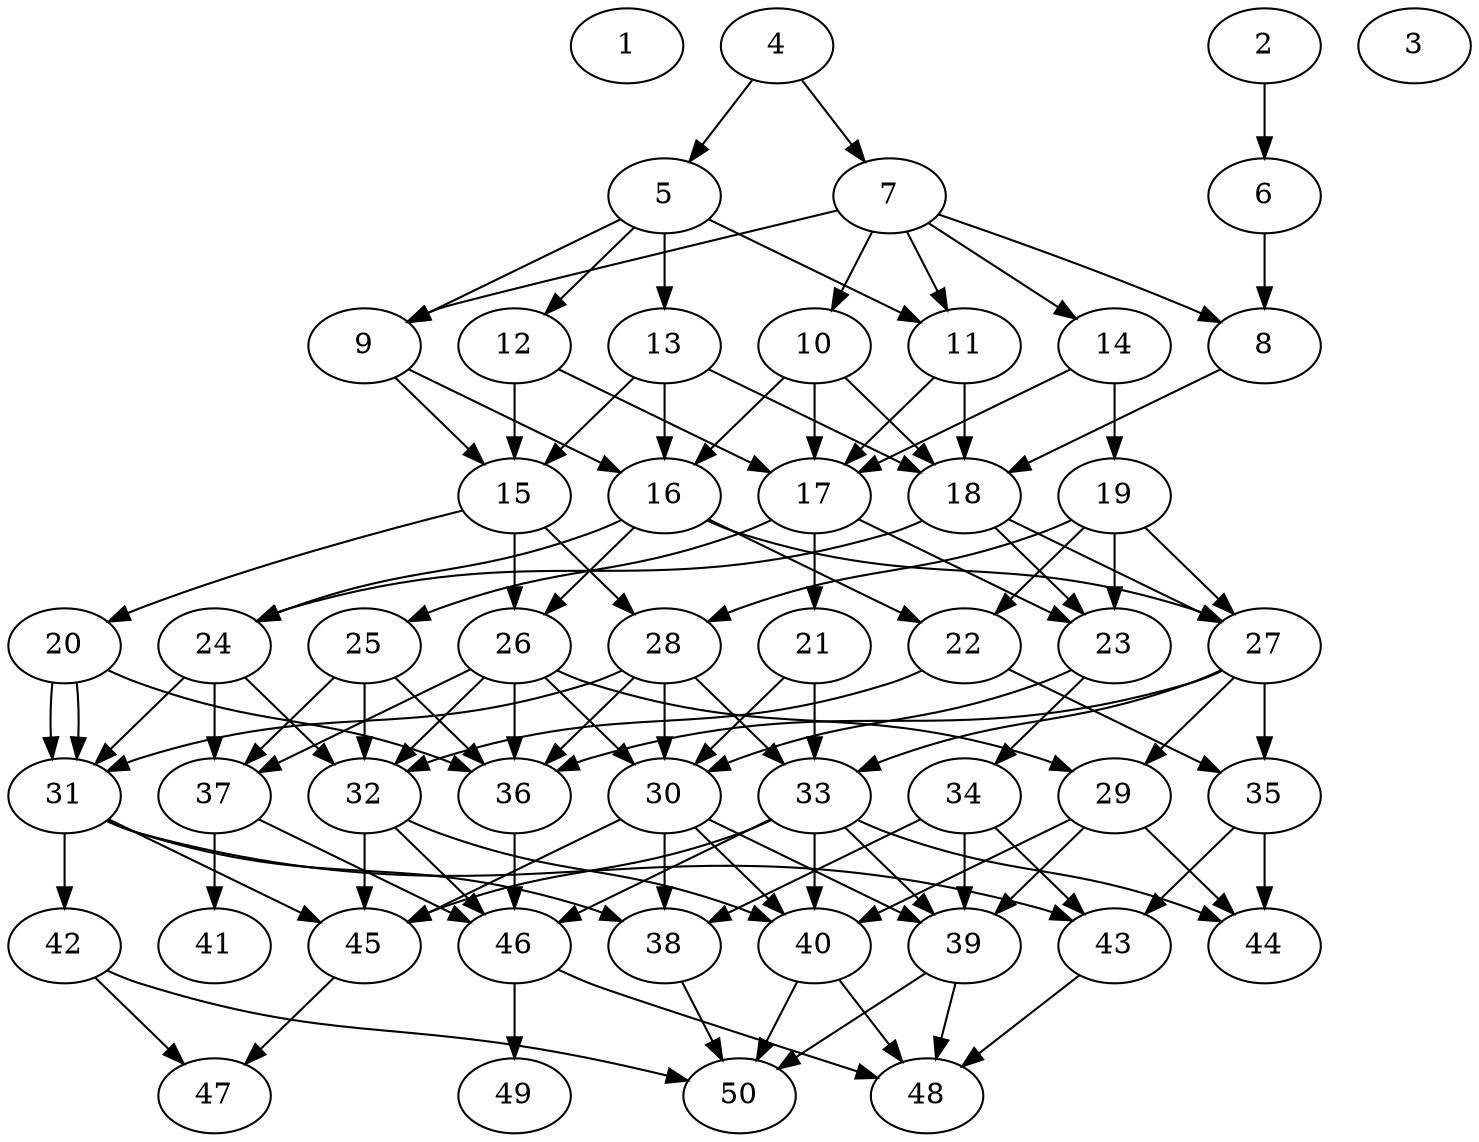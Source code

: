 // DAG automatically generated by daggen at Tue Aug  6 16:32:29 2019
// ./daggen --dot -n 50 --ccr 0.3 --fat 0.5 --regular 0.5 --density 0.5 --mindata 5242880 --maxdata 52428800 
digraph G {
  1 [size="138055680", alpha="0.07", expect_size="41416704"] 
  2 [size="66556587", alpha="0.19", expect_size="19966976"] 
  2 -> 6 [size ="19966976"]
  3 [size="38789120", alpha="0.11", expect_size="11636736"] 
  4 [size="162286933", alpha="0.00", expect_size="48686080"] 
  4 -> 5 [size ="48686080"]
  4 -> 7 [size ="48686080"]
  5 [size="70034773", alpha="0.07", expect_size="21010432"] 
  5 -> 9 [size ="21010432"]
  5 -> 11 [size ="21010432"]
  5 -> 12 [size ="21010432"]
  5 -> 13 [size ="21010432"]
  6 [size="40813227", alpha="0.17", expect_size="12243968"] 
  6 -> 8 [size ="12243968"]
  7 [size="81926827", alpha="0.01", expect_size="24578048"] 
  7 -> 8 [size ="24578048"]
  7 -> 9 [size ="24578048"]
  7 -> 10 [size ="24578048"]
  7 -> 11 [size ="24578048"]
  7 -> 14 [size ="24578048"]
  8 [size="34686293", alpha="0.03", expect_size="10405888"] 
  8 -> 18 [size ="10405888"]
  9 [size="36952747", alpha="0.09", expect_size="11085824"] 
  9 -> 15 [size ="11085824"]
  9 -> 16 [size ="11085824"]
  10 [size="162884267", alpha="0.05", expect_size="48865280"] 
  10 -> 16 [size ="48865280"]
  10 -> 17 [size ="48865280"]
  10 -> 18 [size ="48865280"]
  11 [size="74666667", alpha="0.12", expect_size="22400000"] 
  11 -> 17 [size ="22400000"]
  11 -> 18 [size ="22400000"]
  12 [size="127805440", alpha="0.10", expect_size="38341632"] 
  12 -> 15 [size ="38341632"]
  12 -> 17 [size ="38341632"]
  13 [size="117643947", alpha="0.06", expect_size="35293184"] 
  13 -> 15 [size ="35293184"]
  13 -> 16 [size ="35293184"]
  13 -> 18 [size ="35293184"]
  14 [size="49131520", alpha="0.04", expect_size="14739456"] 
  14 -> 17 [size ="14739456"]
  14 -> 19 [size ="14739456"]
  15 [size="52947627", alpha="0.15", expect_size="15884288"] 
  15 -> 20 [size ="15884288"]
  15 -> 26 [size ="15884288"]
  15 -> 28 [size ="15884288"]
  16 [size="109479253", alpha="0.20", expect_size="32843776"] 
  16 -> 22 [size ="32843776"]
  16 -> 24 [size ="32843776"]
  16 -> 26 [size ="32843776"]
  16 -> 27 [size ="32843776"]
  17 [size="88033280", alpha="0.00", expect_size="26409984"] 
  17 -> 21 [size ="26409984"]
  17 -> 23 [size ="26409984"]
  17 -> 25 [size ="26409984"]
  18 [size="98495147", alpha="0.12", expect_size="29548544"] 
  18 -> 23 [size ="29548544"]
  18 -> 24 [size ="29548544"]
  18 -> 27 [size ="29548544"]
  19 [size="123323733", alpha="0.17", expect_size="36997120"] 
  19 -> 22 [size ="36997120"]
  19 -> 23 [size ="36997120"]
  19 -> 27 [size ="36997120"]
  19 -> 28 [size ="36997120"]
  20 [size="34973013", alpha="0.19", expect_size="10491904"] 
  20 -> 31 [size ="10491904"]
  20 -> 31 [size ="10491904"]
  20 -> 36 [size ="10491904"]
  21 [size="71980373", alpha="0.16", expect_size="21594112"] 
  21 -> 30 [size ="21594112"]
  21 -> 33 [size ="21594112"]
  22 [size="163720533", alpha="0.00", expect_size="49116160"] 
  22 -> 32 [size ="49116160"]
  22 -> 35 [size ="49116160"]
  23 [size="85568853", alpha="0.07", expect_size="25670656"] 
  23 -> 30 [size ="25670656"]
  23 -> 34 [size ="25670656"]
  24 [size="132150613", alpha="0.11", expect_size="39645184"] 
  24 -> 31 [size ="39645184"]
  24 -> 32 [size ="39645184"]
  24 -> 37 [size ="39645184"]
  25 [size="165143893", alpha="0.03", expect_size="49543168"] 
  25 -> 32 [size ="49543168"]
  25 -> 36 [size ="49543168"]
  25 -> 37 [size ="49543168"]
  26 [size="126310400", alpha="0.18", expect_size="37893120"] 
  26 -> 29 [size ="37893120"]
  26 -> 30 [size ="37893120"]
  26 -> 32 [size ="37893120"]
  26 -> 36 [size ="37893120"]
  26 -> 37 [size ="37893120"]
  27 [size="123555840", alpha="0.00", expect_size="37066752"] 
  27 -> 29 [size ="37066752"]
  27 -> 33 [size ="37066752"]
  27 -> 35 [size ="37066752"]
  27 -> 36 [size ="37066752"]
  28 [size="124446720", alpha="0.05", expect_size="37334016"] 
  28 -> 30 [size ="37334016"]
  28 -> 31 [size ="37334016"]
  28 -> 33 [size ="37334016"]
  28 -> 36 [size ="37334016"]
  29 [size="62600533", alpha="0.13", expect_size="18780160"] 
  29 -> 39 [size ="18780160"]
  29 -> 40 [size ="18780160"]
  29 -> 44 [size ="18780160"]
  30 [size="35485013", alpha="0.18", expect_size="10645504"] 
  30 -> 38 [size ="10645504"]
  30 -> 39 [size ="10645504"]
  30 -> 40 [size ="10645504"]
  30 -> 45 [size ="10645504"]
  31 [size="25603413", alpha="0.12", expect_size="7681024"] 
  31 -> 38 [size ="7681024"]
  31 -> 42 [size ="7681024"]
  31 -> 43 [size ="7681024"]
  31 -> 45 [size ="7681024"]
  32 [size="153538560", alpha="0.19", expect_size="46061568"] 
  32 -> 40 [size ="46061568"]
  32 -> 45 [size ="46061568"]
  32 -> 46 [size ="46061568"]
  33 [size="153797973", alpha="0.19", expect_size="46139392"] 
  33 -> 39 [size ="46139392"]
  33 -> 40 [size ="46139392"]
  33 -> 44 [size ="46139392"]
  33 -> 45 [size ="46139392"]
  33 -> 46 [size ="46139392"]
  34 [size="47691093", alpha="0.03", expect_size="14307328"] 
  34 -> 38 [size ="14307328"]
  34 -> 39 [size ="14307328"]
  34 -> 43 [size ="14307328"]
  35 [size="137325227", alpha="0.11", expect_size="41197568"] 
  35 -> 43 [size ="41197568"]
  35 -> 44 [size ="41197568"]
  36 [size="160686080", alpha="0.11", expect_size="48205824"] 
  36 -> 46 [size ="48205824"]
  37 [size="141114027", alpha="0.00", expect_size="42334208"] 
  37 -> 41 [size ="42334208"]
  37 -> 46 [size ="42334208"]
  38 [size="143056213", alpha="0.20", expect_size="42916864"] 
  38 -> 50 [size ="42916864"]
  39 [size="26443093", alpha="0.13", expect_size="7932928"] 
  39 -> 48 [size ="7932928"]
  39 -> 50 [size ="7932928"]
  40 [size="125323947", alpha="0.08", expect_size="37597184"] 
  40 -> 48 [size ="37597184"]
  40 -> 50 [size ="37597184"]
  41 [size="113244160", alpha="0.10", expect_size="33973248"] 
  42 [size="47404373", alpha="0.11", expect_size="14221312"] 
  42 -> 47 [size ="14221312"]
  42 -> 50 [size ="14221312"]
  43 [size="38130347", alpha="0.20", expect_size="11439104"] 
  43 -> 48 [size ="11439104"]
  44 [size="28306773", alpha="0.04", expect_size="8492032"] 
  45 [size="49592320", alpha="0.07", expect_size="14877696"] 
  45 -> 47 [size ="14877696"]
  46 [size="137458347", alpha="0.03", expect_size="41237504"] 
  46 -> 48 [size ="41237504"]
  46 -> 49 [size ="41237504"]
  47 [size="69331627", alpha="0.13", expect_size="20799488"] 
  48 [size="73062400", alpha="0.17", expect_size="21918720"] 
  49 [size="72383147", alpha="0.06", expect_size="21714944"] 
  50 [size="173141333", alpha="0.18", expect_size="51942400"] 
}
